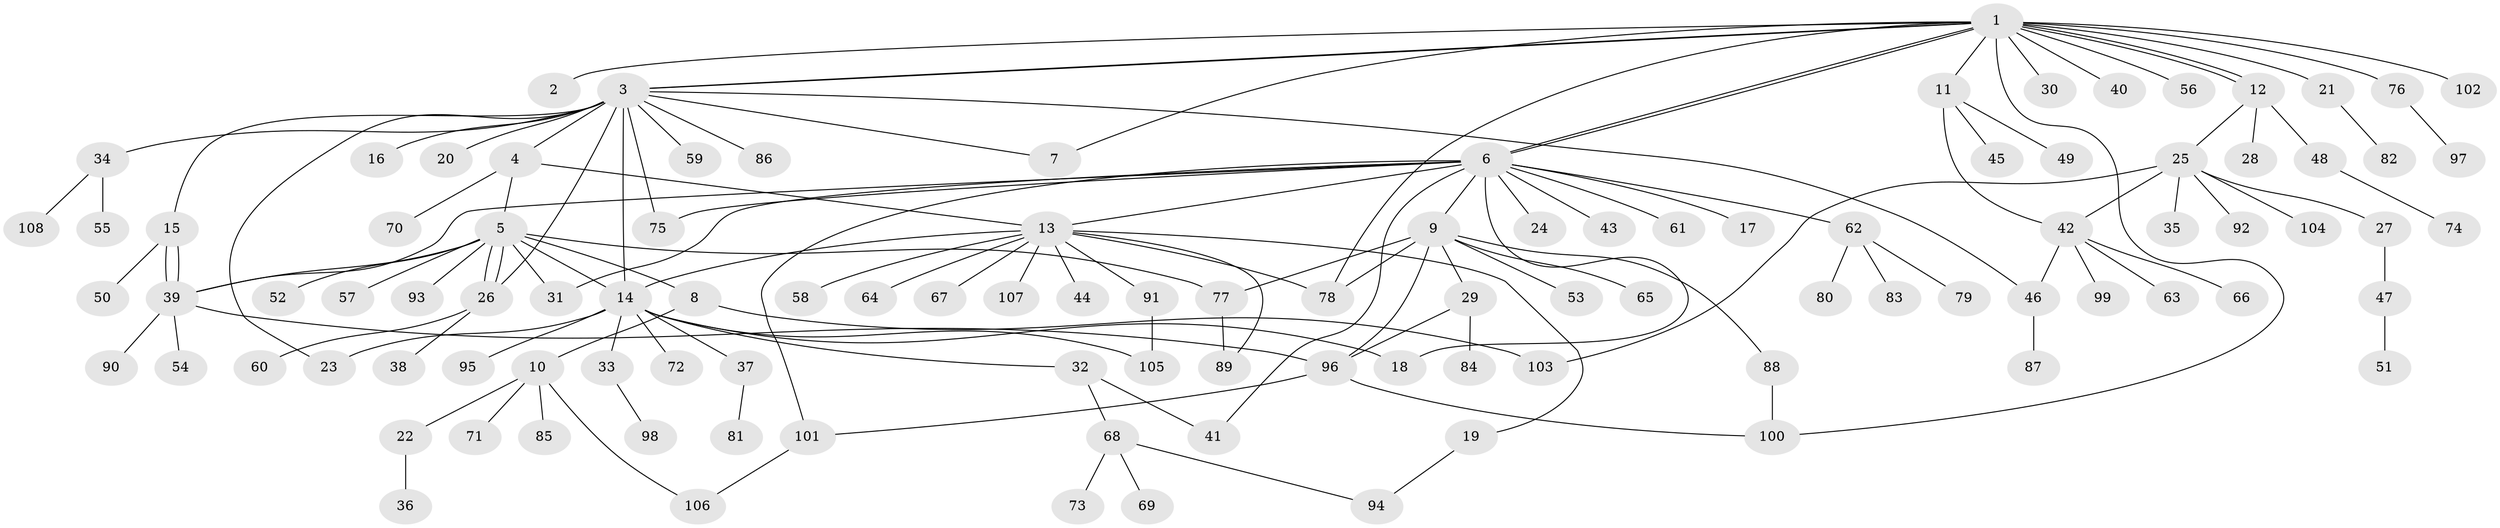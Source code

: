 // Generated by graph-tools (version 1.1) at 2025/49/03/09/25 03:49:57]
// undirected, 108 vertices, 139 edges
graph export_dot {
graph [start="1"]
  node [color=gray90,style=filled];
  1;
  2;
  3;
  4;
  5;
  6;
  7;
  8;
  9;
  10;
  11;
  12;
  13;
  14;
  15;
  16;
  17;
  18;
  19;
  20;
  21;
  22;
  23;
  24;
  25;
  26;
  27;
  28;
  29;
  30;
  31;
  32;
  33;
  34;
  35;
  36;
  37;
  38;
  39;
  40;
  41;
  42;
  43;
  44;
  45;
  46;
  47;
  48;
  49;
  50;
  51;
  52;
  53;
  54;
  55;
  56;
  57;
  58;
  59;
  60;
  61;
  62;
  63;
  64;
  65;
  66;
  67;
  68;
  69;
  70;
  71;
  72;
  73;
  74;
  75;
  76;
  77;
  78;
  79;
  80;
  81;
  82;
  83;
  84;
  85;
  86;
  87;
  88;
  89;
  90;
  91;
  92;
  93;
  94;
  95;
  96;
  97;
  98;
  99;
  100;
  101;
  102;
  103;
  104;
  105;
  106;
  107;
  108;
  1 -- 2;
  1 -- 3;
  1 -- 3;
  1 -- 6;
  1 -- 6;
  1 -- 7;
  1 -- 11;
  1 -- 12;
  1 -- 12;
  1 -- 21;
  1 -- 30;
  1 -- 40;
  1 -- 56;
  1 -- 76;
  1 -- 78;
  1 -- 100;
  1 -- 102;
  3 -- 4;
  3 -- 7;
  3 -- 14;
  3 -- 15;
  3 -- 16;
  3 -- 20;
  3 -- 23;
  3 -- 26;
  3 -- 34;
  3 -- 46;
  3 -- 59;
  3 -- 75;
  3 -- 86;
  4 -- 5;
  4 -- 13;
  4 -- 70;
  5 -- 8;
  5 -- 14;
  5 -- 26;
  5 -- 26;
  5 -- 31;
  5 -- 39;
  5 -- 52;
  5 -- 57;
  5 -- 77;
  5 -- 93;
  6 -- 9;
  6 -- 13;
  6 -- 17;
  6 -- 18;
  6 -- 24;
  6 -- 31;
  6 -- 39;
  6 -- 41;
  6 -- 43;
  6 -- 61;
  6 -- 62;
  6 -- 75;
  6 -- 101;
  8 -- 10;
  8 -- 103;
  9 -- 29;
  9 -- 53;
  9 -- 65;
  9 -- 77;
  9 -- 78;
  9 -- 88;
  9 -- 96;
  10 -- 22;
  10 -- 71;
  10 -- 85;
  10 -- 106;
  11 -- 42;
  11 -- 45;
  11 -- 49;
  12 -- 25;
  12 -- 28;
  12 -- 48;
  13 -- 14;
  13 -- 19;
  13 -- 44;
  13 -- 58;
  13 -- 64;
  13 -- 67;
  13 -- 78;
  13 -- 89;
  13 -- 91;
  13 -- 107;
  14 -- 18;
  14 -- 23;
  14 -- 32;
  14 -- 33;
  14 -- 37;
  14 -- 72;
  14 -- 95;
  14 -- 105;
  15 -- 39;
  15 -- 39;
  15 -- 50;
  19 -- 94;
  21 -- 82;
  22 -- 36;
  25 -- 27;
  25 -- 35;
  25 -- 42;
  25 -- 92;
  25 -- 103;
  25 -- 104;
  26 -- 38;
  26 -- 60;
  27 -- 47;
  29 -- 84;
  29 -- 96;
  32 -- 41;
  32 -- 68;
  33 -- 98;
  34 -- 55;
  34 -- 108;
  37 -- 81;
  39 -- 54;
  39 -- 90;
  39 -- 96;
  42 -- 46;
  42 -- 63;
  42 -- 66;
  42 -- 99;
  46 -- 87;
  47 -- 51;
  48 -- 74;
  62 -- 79;
  62 -- 80;
  62 -- 83;
  68 -- 69;
  68 -- 73;
  68 -- 94;
  76 -- 97;
  77 -- 89;
  88 -- 100;
  91 -- 105;
  96 -- 100;
  96 -- 101;
  101 -- 106;
}
